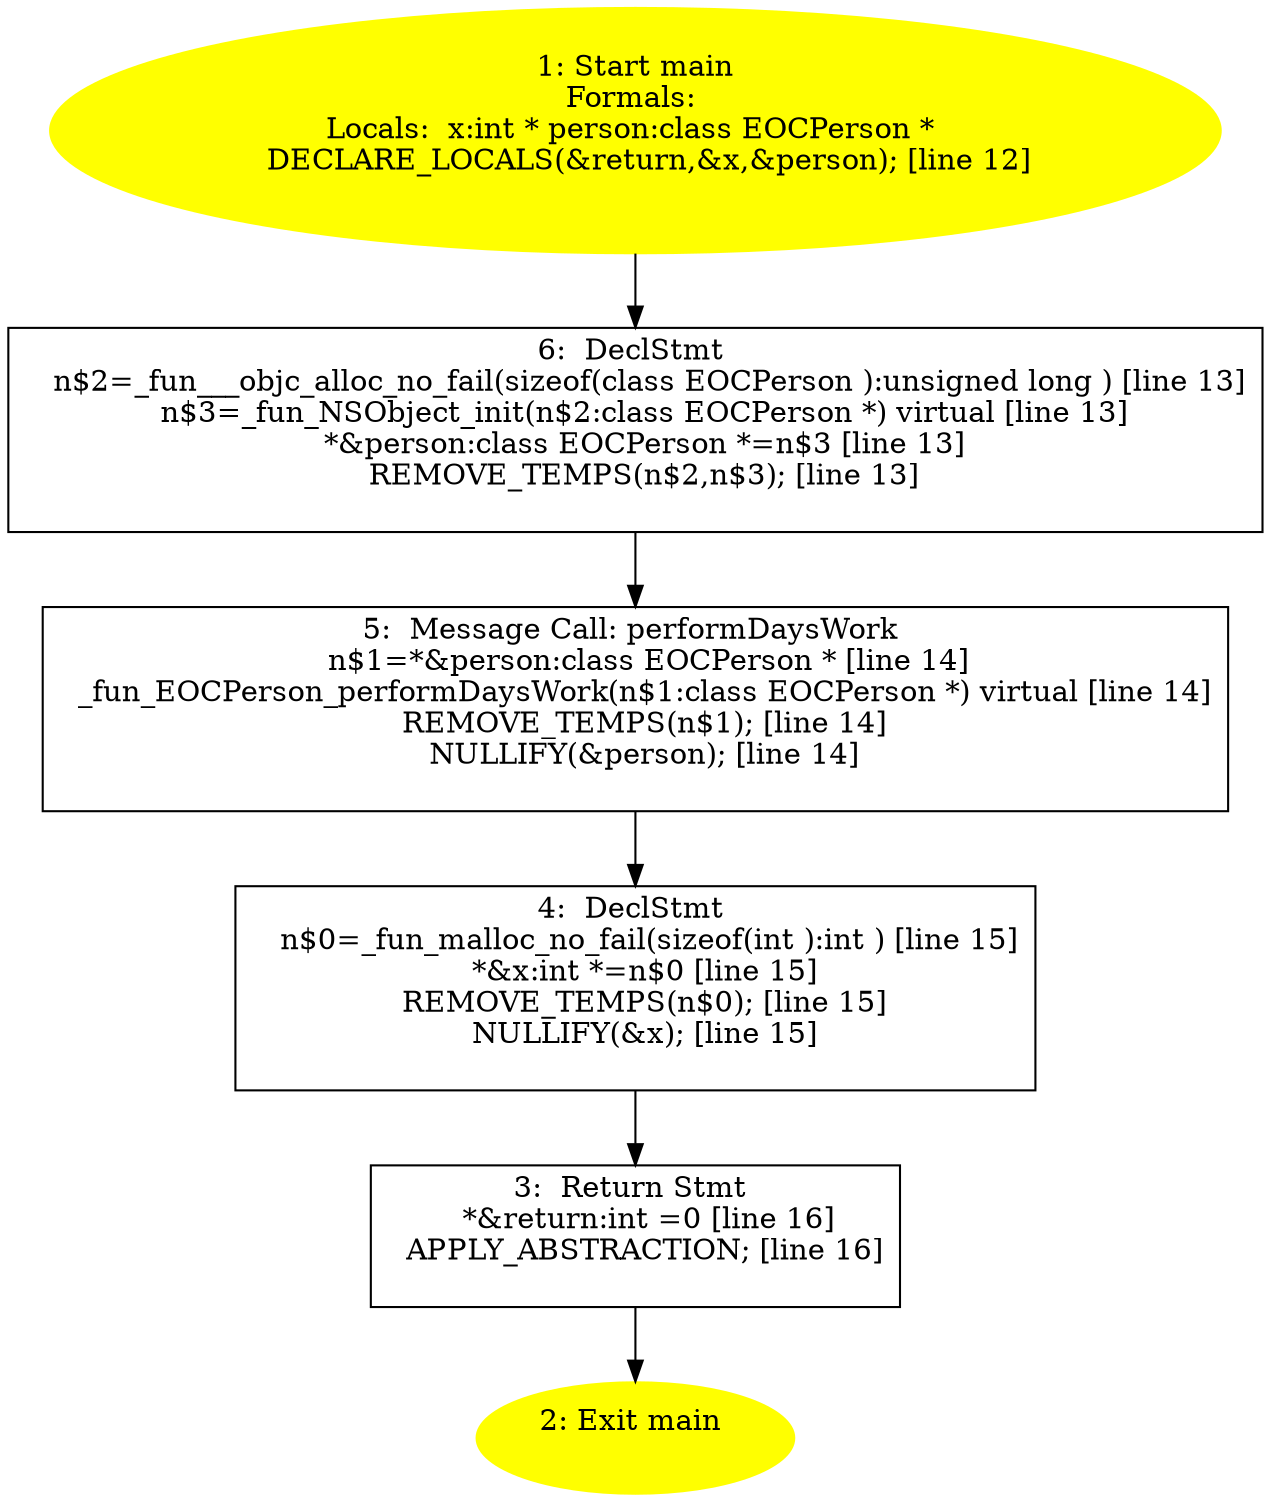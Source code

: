 /* @generated */
digraph iCFG {
6 [label="6:  DeclStmt \n   n$2=_fun___objc_alloc_no_fail(sizeof(class EOCPerson ):unsigned long ) [line 13]\n  n$3=_fun_NSObject_init(n$2:class EOCPerson *) virtual [line 13]\n  *&person:class EOCPerson *=n$3 [line 13]\n  REMOVE_TEMPS(n$2,n$3); [line 13]\n " shape="box"]
	

	 6 -> 5 ;
5 [label="5:  Message Call: performDaysWork \n   n$1=*&person:class EOCPerson * [line 14]\n  _fun_EOCPerson_performDaysWork(n$1:class EOCPerson *) virtual [line 14]\n  REMOVE_TEMPS(n$1); [line 14]\n  NULLIFY(&person); [line 14]\n " shape="box"]
	

	 5 -> 4 ;
4 [label="4:  DeclStmt \n   n$0=_fun_malloc_no_fail(sizeof(int ):int ) [line 15]\n  *&x:int *=n$0 [line 15]\n  REMOVE_TEMPS(n$0); [line 15]\n  NULLIFY(&x); [line 15]\n " shape="box"]
	

	 4 -> 3 ;
3 [label="3:  Return Stmt \n   *&return:int =0 [line 16]\n  APPLY_ABSTRACTION; [line 16]\n " shape="box"]
	

	 3 -> 2 ;
2 [label="2: Exit main \n  " color=yellow style=filled]
	

1 [label="1: Start main\nFormals: \nLocals:  x:int * person:class EOCPerson * \n   DECLARE_LOCALS(&return,&x,&person); [line 12]\n " color=yellow style=filled]
	

	 1 -> 6 ;
}
